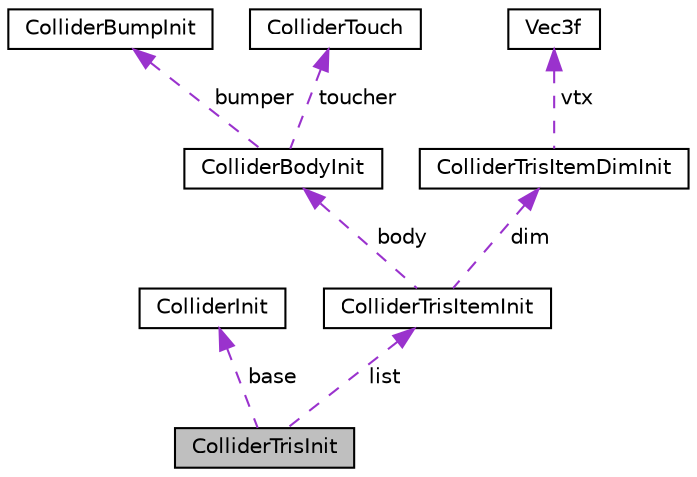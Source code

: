 digraph "ColliderTrisInit"
{
 // LATEX_PDF_SIZE
  edge [fontname="Helvetica",fontsize="10",labelfontname="Helvetica",labelfontsize="10"];
  node [fontname="Helvetica",fontsize="10",shape=record];
  Node1 [label="ColliderTrisInit",height=0.2,width=0.4,color="black", fillcolor="grey75", style="filled", fontcolor="black",tooltip=" "];
  Node2 -> Node1 [dir="back",color="darkorchid3",fontsize="10",style="dashed",label=" base" ,fontname="Helvetica"];
  Node2 [label="ColliderInit",height=0.2,width=0.4,color="black", fillcolor="white", style="filled",URL="$d2/d09/structColliderInit.html",tooltip=" "];
  Node3 -> Node1 [dir="back",color="darkorchid3",fontsize="10",style="dashed",label=" list" ,fontname="Helvetica"];
  Node3 [label="ColliderTrisItemInit",height=0.2,width=0.4,color="black", fillcolor="white", style="filled",URL="$d0/db3/structColliderTrisItemInit.html",tooltip=" "];
  Node4 -> Node3 [dir="back",color="darkorchid3",fontsize="10",style="dashed",label=" body" ,fontname="Helvetica"];
  Node4 [label="ColliderBodyInit",height=0.2,width=0.4,color="black", fillcolor="white", style="filled",URL="$d5/d92/structColliderBodyInit.html",tooltip=" "];
  Node5 -> Node4 [dir="back",color="darkorchid3",fontsize="10",style="dashed",label=" bumper" ,fontname="Helvetica"];
  Node5 [label="ColliderBumpInit",height=0.2,width=0.4,color="black", fillcolor="white", style="filled",URL="$dc/daa/structColliderBumpInit.html",tooltip=" "];
  Node6 -> Node4 [dir="back",color="darkorchid3",fontsize="10",style="dashed",label=" toucher" ,fontname="Helvetica"];
  Node6 [label="ColliderTouch",height=0.2,width=0.4,color="black", fillcolor="white", style="filled",URL="$da/d5d/structColliderTouch.html",tooltip=" "];
  Node7 -> Node3 [dir="back",color="darkorchid3",fontsize="10",style="dashed",label=" dim" ,fontname="Helvetica"];
  Node7 [label="ColliderTrisItemDimInit",height=0.2,width=0.4,color="black", fillcolor="white", style="filled",URL="$d3/dd8/structColliderTrisItemDimInit.html",tooltip=" "];
  Node8 -> Node7 [dir="back",color="darkorchid3",fontsize="10",style="dashed",label=" vtx" ,fontname="Helvetica"];
  Node8 [label="Vec3f",height=0.2,width=0.4,color="black", fillcolor="white", style="filled",URL="$d0/dc7/structVec3f.html",tooltip=" "];
}
